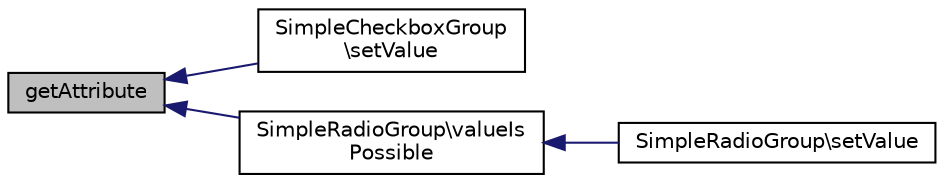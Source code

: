 digraph "getAttribute"
{
  edge [fontname="Helvetica",fontsize="10",labelfontname="Helvetica",labelfontsize="10"];
  node [fontname="Helvetica",fontsize="10",shape=record];
  rankdir="LR";
  Node1 [label="getAttribute",height=0.2,width=0.4,color="black", fillcolor="grey75", style="filled" fontcolor="black"];
  Node1 -> Node2 [dir="back",color="midnightblue",fontsize="10",style="solid",fontname="Helvetica"];
  Node2 [label="SimpleCheckboxGroup\l\\setValue",height=0.2,width=0.4,color="black", fillcolor="white", style="filled",URL="$class_simple_checkbox_group.html#a632cfa5aa1306f8a5735f079d2a9ad8d"];
  Node1 -> Node3 [dir="back",color="midnightblue",fontsize="10",style="solid",fontname="Helvetica"];
  Node3 [label="SimpleRadioGroup\\valueIs\lPossible",height=0.2,width=0.4,color="black", fillcolor="white", style="filled",URL="$class_simple_radio_group.html#afda9691e503561e956916102e13d08bc"];
  Node3 -> Node4 [dir="back",color="midnightblue",fontsize="10",style="solid",fontname="Helvetica"];
  Node4 [label="SimpleRadioGroup\\setValue",height=0.2,width=0.4,color="black", fillcolor="white", style="filled",URL="$class_simple_radio_group.html#a7494441b6ed08a391704971873f31432"];
}
